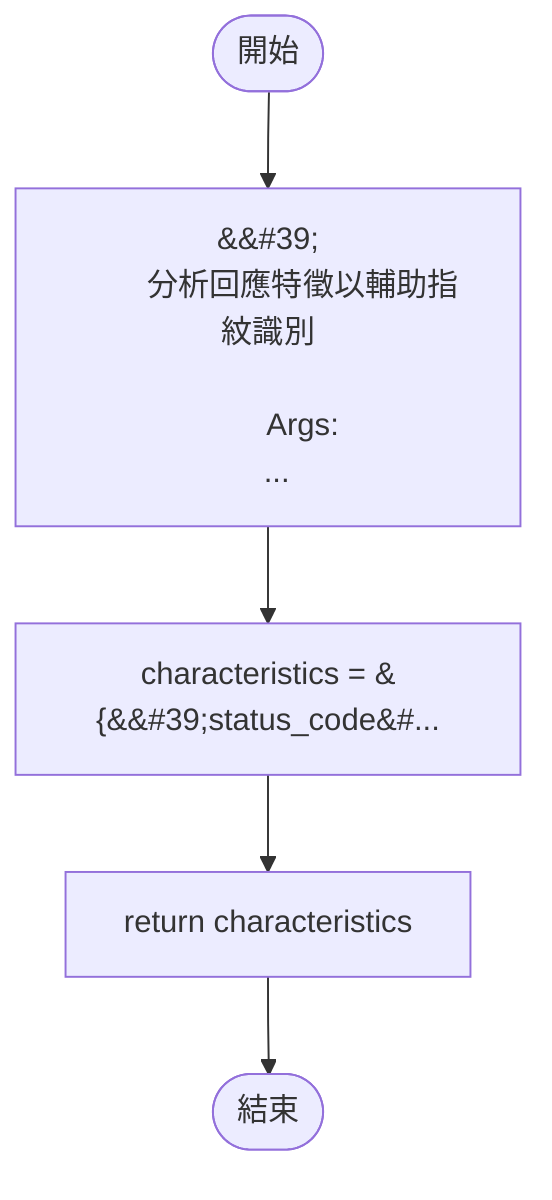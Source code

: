 flowchart TB
    n1([開始])
    n2([結束])
    n3[&amp;&#35;39;\n        分析回應特徵以輔助指紋識別\n\n        Args:\n  ...]
    n4[characteristics = &#123;&amp;&#35;39;status_code&amp;&#35...]
    n5[return characteristics]
    n1 --> n3
    n3 --> n4
    n4 --> n5
    n5 --> n2